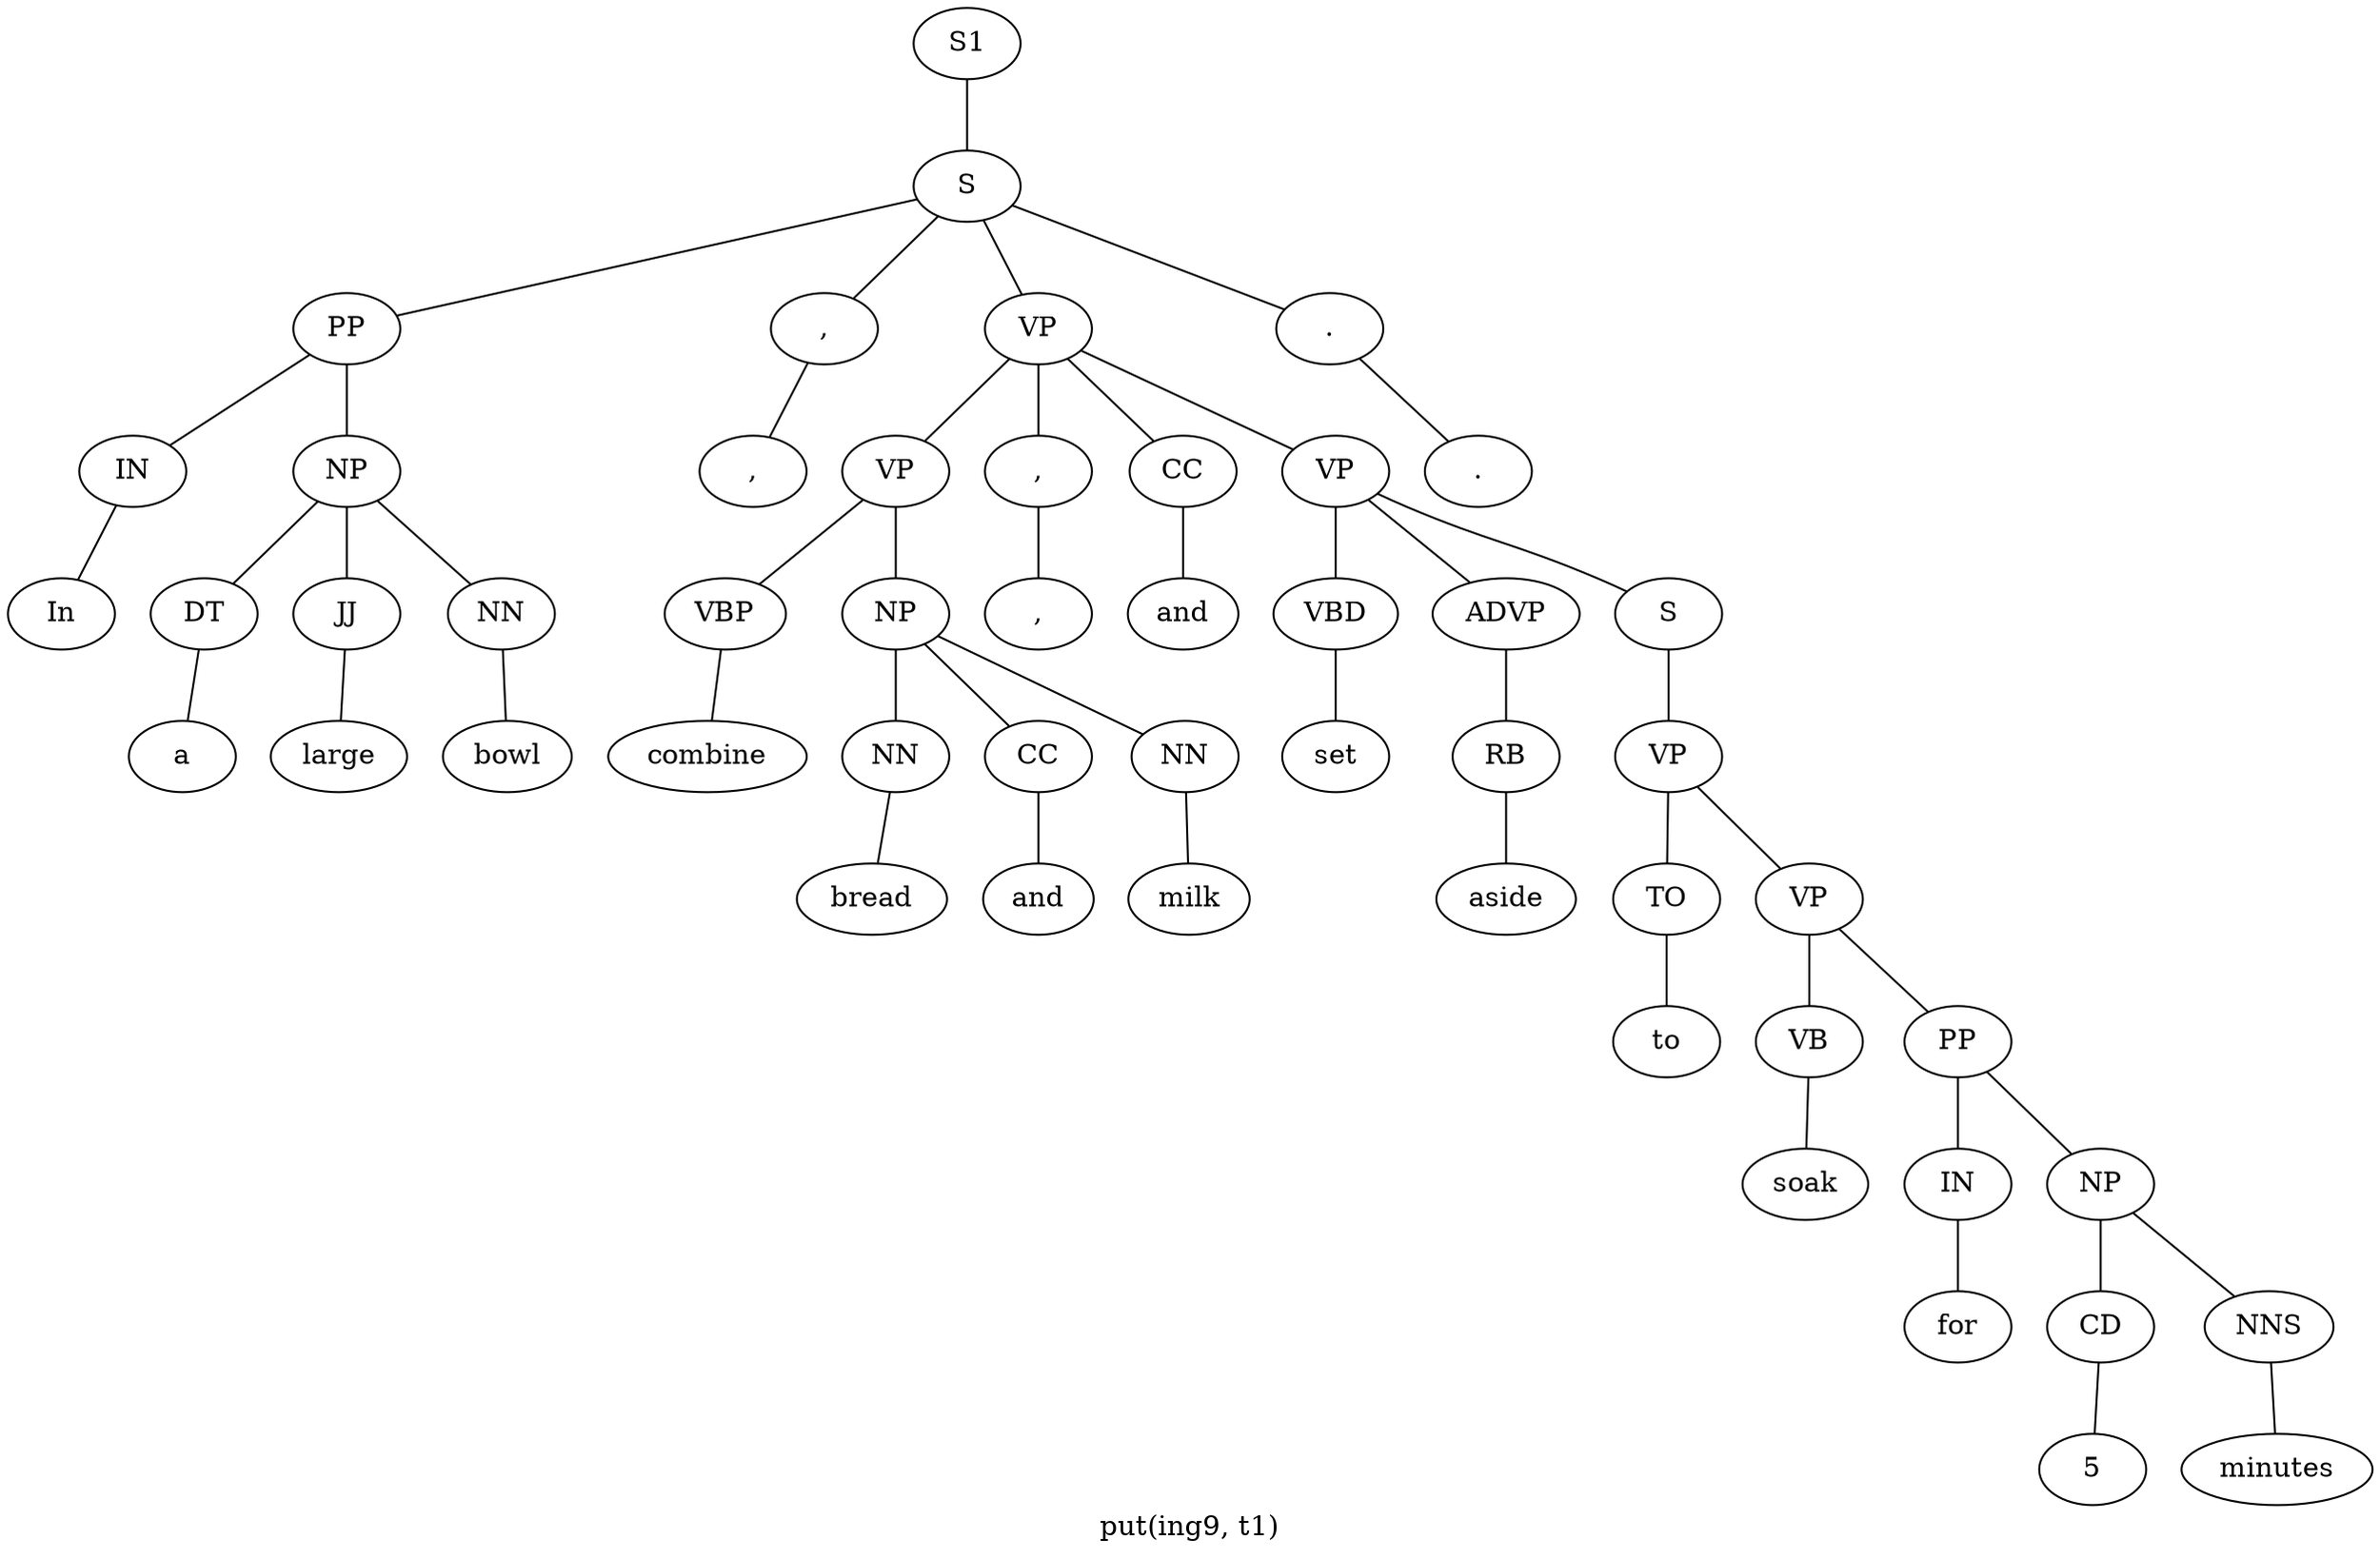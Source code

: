 graph SyntaxGraph {
	label = "put(ing9, t1)";
	Node0 [label="S1"];
	Node1 [label="S"];
	Node2 [label="PP"];
	Node3 [label="IN"];
	Node4 [label="In"];
	Node5 [label="NP"];
	Node6 [label="DT"];
	Node7 [label="a"];
	Node8 [label="JJ"];
	Node9 [label="large"];
	Node10 [label="NN"];
	Node11 [label="bowl"];
	Node12 [label=","];
	Node13 [label=","];
	Node14 [label="VP"];
	Node15 [label="VP"];
	Node16 [label="VBP"];
	Node17 [label="combine"];
	Node18 [label="NP"];
	Node19 [label="NN"];
	Node20 [label="bread"];
	Node21 [label="CC"];
	Node22 [label="and"];
	Node23 [label="NN"];
	Node24 [label="milk"];
	Node25 [label=","];
	Node26 [label=","];
	Node27 [label="CC"];
	Node28 [label="and"];
	Node29 [label="VP"];
	Node30 [label="VBD"];
	Node31 [label="set"];
	Node32 [label="ADVP"];
	Node33 [label="RB"];
	Node34 [label="aside"];
	Node35 [label="S"];
	Node36 [label="VP"];
	Node37 [label="TO"];
	Node38 [label="to"];
	Node39 [label="VP"];
	Node40 [label="VB"];
	Node41 [label="soak"];
	Node42 [label="PP"];
	Node43 [label="IN"];
	Node44 [label="for"];
	Node45 [label="NP"];
	Node46 [label="CD"];
	Node47 [label="5"];
	Node48 [label="NNS"];
	Node49 [label="minutes"];
	Node50 [label="."];
	Node51 [label="."];

	Node0 -- Node1;
	Node1 -- Node2;
	Node1 -- Node12;
	Node1 -- Node14;
	Node1 -- Node50;
	Node2 -- Node3;
	Node2 -- Node5;
	Node3 -- Node4;
	Node5 -- Node6;
	Node5 -- Node8;
	Node5 -- Node10;
	Node6 -- Node7;
	Node8 -- Node9;
	Node10 -- Node11;
	Node12 -- Node13;
	Node14 -- Node15;
	Node14 -- Node25;
	Node14 -- Node27;
	Node14 -- Node29;
	Node15 -- Node16;
	Node15 -- Node18;
	Node16 -- Node17;
	Node18 -- Node19;
	Node18 -- Node21;
	Node18 -- Node23;
	Node19 -- Node20;
	Node21 -- Node22;
	Node23 -- Node24;
	Node25 -- Node26;
	Node27 -- Node28;
	Node29 -- Node30;
	Node29 -- Node32;
	Node29 -- Node35;
	Node30 -- Node31;
	Node32 -- Node33;
	Node33 -- Node34;
	Node35 -- Node36;
	Node36 -- Node37;
	Node36 -- Node39;
	Node37 -- Node38;
	Node39 -- Node40;
	Node39 -- Node42;
	Node40 -- Node41;
	Node42 -- Node43;
	Node42 -- Node45;
	Node43 -- Node44;
	Node45 -- Node46;
	Node45 -- Node48;
	Node46 -- Node47;
	Node48 -- Node49;
	Node50 -- Node51;
}